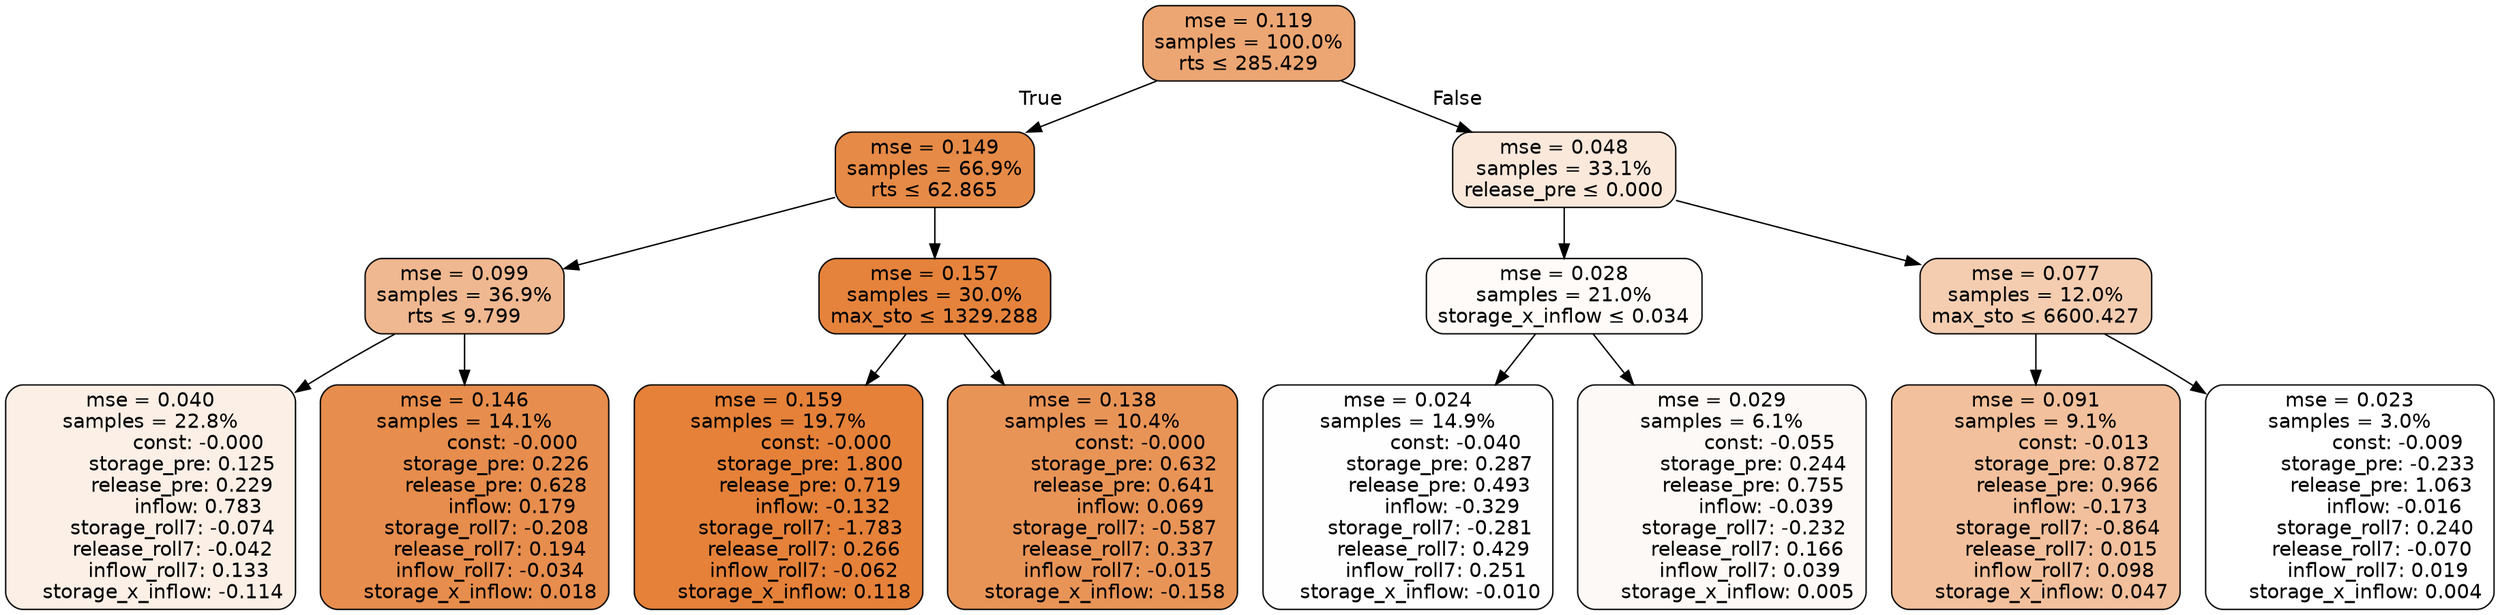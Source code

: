 digraph tree {
bgcolor="transparent"
node [shape=rectangle, style="filled, rounded", color="black", fontname=helvetica] ;
edge [fontname=helvetica] ;
	"0" [label="mse = 0.119
samples = 100.0%
rts &le; 285.429", fillcolor="#eca673"]
	"1" [label="mse = 0.149
samples = 66.9%
rts &le; 62.865", fillcolor="#e68a47"]
	"2" [label="mse = 0.099
samples = 36.9%
rts &le; 9.799", fillcolor="#f0b890"]
	"3" [label="mse = 0.040
samples = 22.8%
               const: -0.000
          storage_pre: 0.125
          release_pre: 0.229
               inflow: 0.783
       storage_roll7: -0.074
       release_roll7: -0.042
         inflow_roll7: 0.133
    storage_x_inflow: -0.114", fillcolor="#fbefe6"]
	"4" [label="mse = 0.146
samples = 14.1%
               const: -0.000
          storage_pre: 0.226
          release_pre: 0.628
               inflow: 0.179
       storage_roll7: -0.208
        release_roll7: 0.194
        inflow_roll7: -0.034
     storage_x_inflow: 0.018", fillcolor="#e78d4d"]
	"5" [label="mse = 0.157
samples = 30.0%
max_sto &le; 1329.288", fillcolor="#e5833c"]
	"6" [label="mse = 0.159
samples = 19.7%
               const: -0.000
          storage_pre: 1.800
          release_pre: 0.719
              inflow: -0.132
       storage_roll7: -1.783
        release_roll7: 0.266
        inflow_roll7: -0.062
     storage_x_inflow: 0.118", fillcolor="#e58139"]
	"7" [label="mse = 0.138
samples = 10.4%
               const: -0.000
          storage_pre: 0.632
          release_pre: 0.641
               inflow: 0.069
       storage_roll7: -0.587
        release_roll7: 0.337
        inflow_roll7: -0.015
    storage_x_inflow: -0.158", fillcolor="#e99457"]
	"8" [label="mse = 0.048
samples = 33.1%
release_pre &le; 0.000", fillcolor="#fae8db"]
	"9" [label="mse = 0.028
samples = 21.0%
storage_x_inflow &le; 0.034", fillcolor="#fefbf8"]
	"10" [label="mse = 0.024
samples = 14.9%
               const: -0.040
          storage_pre: 0.287
          release_pre: 0.493
              inflow: -0.329
       storage_roll7: -0.281
        release_roll7: 0.429
         inflow_roll7: 0.251
    storage_x_inflow: -0.010", fillcolor="#fefefe"]
	"11" [label="mse = 0.029
samples = 6.1%
               const: -0.055
          storage_pre: 0.244
          release_pre: 0.755
              inflow: -0.039
       storage_roll7: -0.232
        release_roll7: 0.166
         inflow_roll7: 0.039
     storage_x_inflow: 0.005", fillcolor="#fdf9f6"]
	"12" [label="mse = 0.077
samples = 12.0%
max_sto &le; 6600.427", fillcolor="#f4cdb1"]
	"13" [label="mse = 0.091
samples = 9.1%
               const: -0.013
          storage_pre: 0.872
          release_pre: 0.966
              inflow: -0.173
       storage_roll7: -0.864
        release_roll7: 0.015
         inflow_roll7: 0.098
     storage_x_inflow: 0.047", fillcolor="#f2c09c"]
	"14" [label="mse = 0.023
samples = 3.0%
               const: -0.009
         storage_pre: -0.233
          release_pre: 1.063
              inflow: -0.016
        storage_roll7: 0.240
       release_roll7: -0.070
         inflow_roll7: 0.019
     storage_x_inflow: 0.004", fillcolor="#ffffff"]

	"0" -> "1" [labeldistance=2.5, labelangle=45, headlabel="True"]
	"1" -> "2"
	"2" -> "3"
	"2" -> "4"
	"1" -> "5"
	"5" -> "6"
	"5" -> "7"
	"0" -> "8" [labeldistance=2.5, labelangle=-45, headlabel="False"]
	"8" -> "9"
	"9" -> "10"
	"9" -> "11"
	"8" -> "12"
	"12" -> "13"
	"12" -> "14"
}